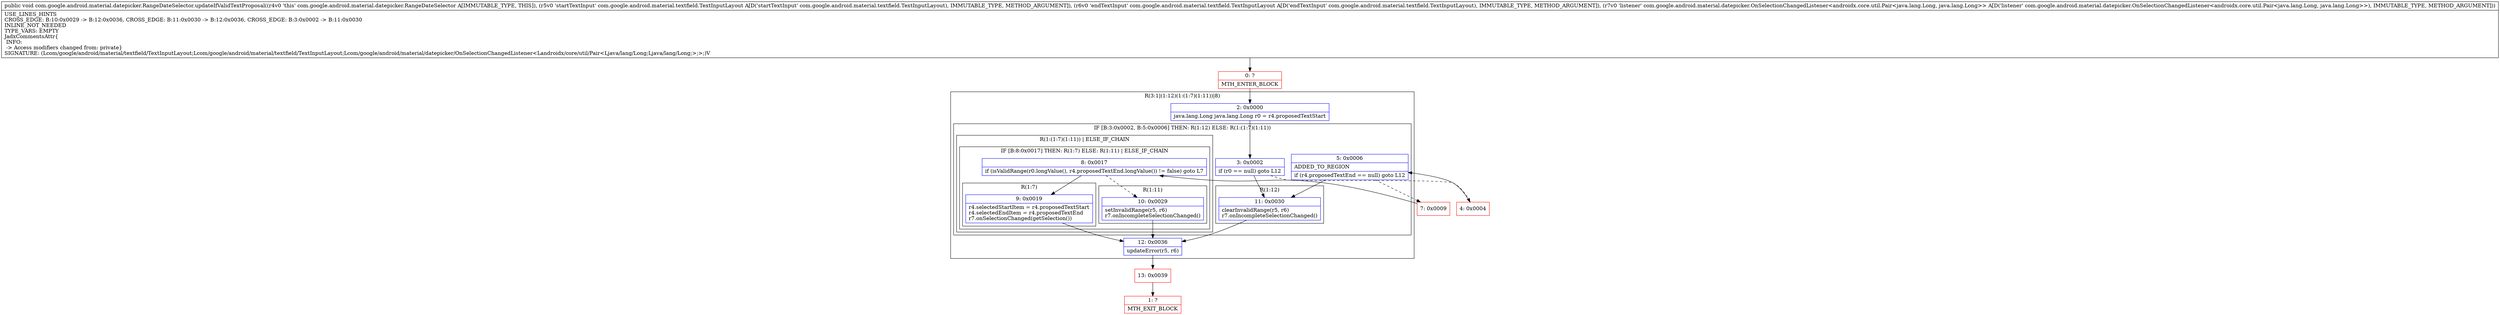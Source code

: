 digraph "CFG forcom.google.android.material.datepicker.RangeDateSelector.updateIfValidTextProposal(Lcom\/google\/android\/material\/textfield\/TextInputLayout;Lcom\/google\/android\/material\/textfield\/TextInputLayout;Lcom\/google\/android\/material\/datepicker\/OnSelectionChangedListener;)V" {
subgraph cluster_Region_348821081 {
label = "R(3:1|(1:12)(1:(1:7)(1:11))|8)";
node [shape=record,color=blue];
Node_2 [shape=record,label="{2\:\ 0x0000|java.lang.Long java.lang.Long r0 = r4.proposedTextStart\l}"];
subgraph cluster_IfRegion_1785144089 {
label = "IF [B:3:0x0002, B:5:0x0006] THEN: R(1:12) ELSE: R(1:(1:7)(1:11))";
node [shape=record,color=blue];
Node_3 [shape=record,label="{3\:\ 0x0002|if (r0 == null) goto L12\l}"];
Node_5 [shape=record,label="{5\:\ 0x0006|ADDED_TO_REGION\l|if (r4.proposedTextEnd == null) goto L12\l}"];
subgraph cluster_Region_1636386068 {
label = "R(1:12)";
node [shape=record,color=blue];
Node_11 [shape=record,label="{11\:\ 0x0030|clearInvalidRange(r5, r6)\lr7.onIncompleteSelectionChanged()\l}"];
}
subgraph cluster_Region_117124239 {
label = "R(1:(1:7)(1:11)) | ELSE_IF_CHAIN\l";
node [shape=record,color=blue];
subgraph cluster_IfRegion_1964534649 {
label = "IF [B:8:0x0017] THEN: R(1:7) ELSE: R(1:11) | ELSE_IF_CHAIN\l";
node [shape=record,color=blue];
Node_8 [shape=record,label="{8\:\ 0x0017|if (isValidRange(r0.longValue(), r4.proposedTextEnd.longValue()) != false) goto L7\l}"];
subgraph cluster_Region_1548839924 {
label = "R(1:7)";
node [shape=record,color=blue];
Node_9 [shape=record,label="{9\:\ 0x0019|r4.selectedStartItem = r4.proposedTextStart\lr4.selectedEndItem = r4.proposedTextEnd\lr7.onSelectionChanged(getSelection())\l}"];
}
subgraph cluster_Region_1296740382 {
label = "R(1:11)";
node [shape=record,color=blue];
Node_10 [shape=record,label="{10\:\ 0x0029|setInvalidRange(r5, r6)\lr7.onIncompleteSelectionChanged()\l}"];
}
}
}
}
Node_12 [shape=record,label="{12\:\ 0x0036|updateError(r5, r6)\l}"];
}
Node_0 [shape=record,color=red,label="{0\:\ ?|MTH_ENTER_BLOCK\l}"];
Node_4 [shape=record,color=red,label="{4\:\ 0x0004}"];
Node_7 [shape=record,color=red,label="{7\:\ 0x0009}"];
Node_13 [shape=record,color=red,label="{13\:\ 0x0039}"];
Node_1 [shape=record,color=red,label="{1\:\ ?|MTH_EXIT_BLOCK\l}"];
MethodNode[shape=record,label="{public void com.google.android.material.datepicker.RangeDateSelector.updateIfValidTextProposal((r4v0 'this' com.google.android.material.datepicker.RangeDateSelector A[IMMUTABLE_TYPE, THIS]), (r5v0 'startTextInput' com.google.android.material.textfield.TextInputLayout A[D('startTextInput' com.google.android.material.textfield.TextInputLayout), IMMUTABLE_TYPE, METHOD_ARGUMENT]), (r6v0 'endTextInput' com.google.android.material.textfield.TextInputLayout A[D('endTextInput' com.google.android.material.textfield.TextInputLayout), IMMUTABLE_TYPE, METHOD_ARGUMENT]), (r7v0 'listener' com.google.android.material.datepicker.OnSelectionChangedListener\<androidx.core.util.Pair\<java.lang.Long, java.lang.Long\>\> A[D('listener' com.google.android.material.datepicker.OnSelectionChangedListener\<androidx.core.util.Pair\<java.lang.Long, java.lang.Long\>\>), IMMUTABLE_TYPE, METHOD_ARGUMENT]))  | USE_LINES_HINTS\lCROSS_EDGE: B:10:0x0029 \-\> B:12:0x0036, CROSS_EDGE: B:11:0x0030 \-\> B:12:0x0036, CROSS_EDGE: B:3:0x0002 \-\> B:11:0x0030\lINLINE_NOT_NEEDED\lTYPE_VARS: EMPTY\lJadxCommentsAttr\{\l INFO: \l \-\> Access modifiers changed from: private\}\lSIGNATURE: (Lcom\/google\/android\/material\/textfield\/TextInputLayout;Lcom\/google\/android\/material\/textfield\/TextInputLayout;Lcom\/google\/android\/material\/datepicker\/OnSelectionChangedListener\<Landroidx\/core\/util\/Pair\<Ljava\/lang\/Long;Ljava\/lang\/Long;\>;\>;)V\l}"];
MethodNode -> Node_0;Node_2 -> Node_3;
Node_3 -> Node_4[style=dashed];
Node_3 -> Node_11;
Node_5 -> Node_7[style=dashed];
Node_5 -> Node_11;
Node_11 -> Node_12;
Node_8 -> Node_9;
Node_8 -> Node_10[style=dashed];
Node_9 -> Node_12;
Node_10 -> Node_12;
Node_12 -> Node_13;
Node_0 -> Node_2;
Node_4 -> Node_5;
Node_7 -> Node_8;
Node_13 -> Node_1;
}

